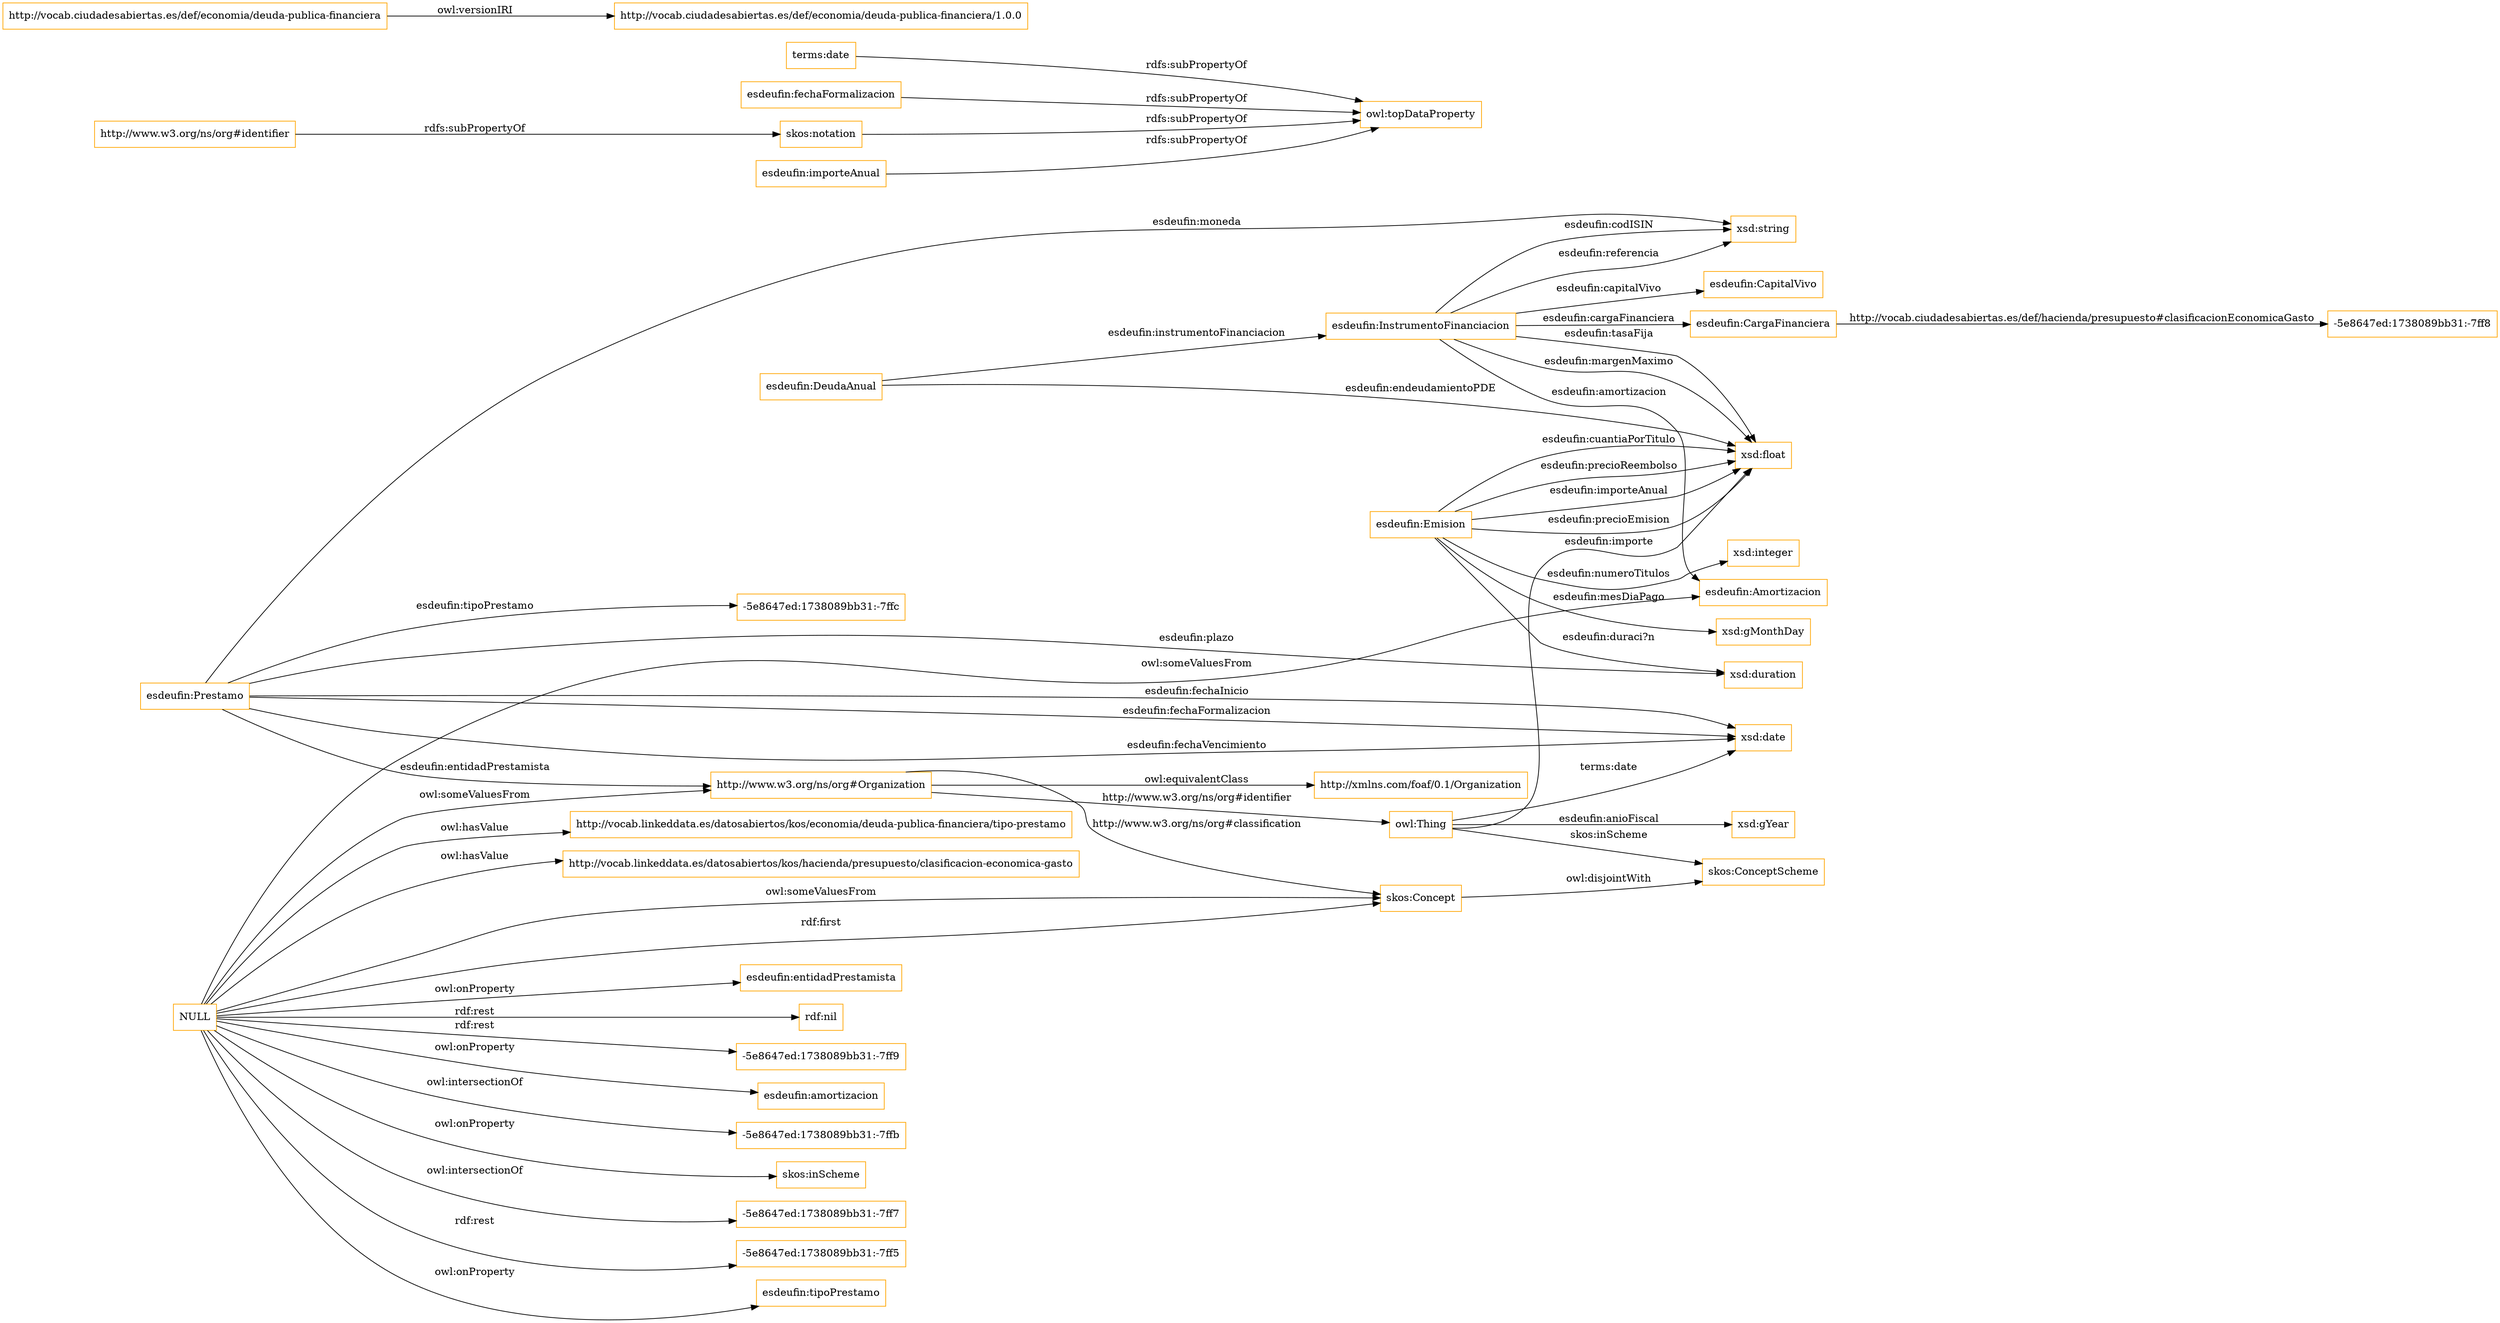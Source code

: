digraph ar2dtool_diagram { 
rankdir=LR;
size="1501"
node [shape = rectangle, color="orange"]; "esdeufin:CapitalVivo" "esdeufin:DeudaAnual" "esdeufin:Emision" "-5e8647ed:1738089bb31:-7ff8" "esdeufin:Amortizacion" "esdeufin:InstrumentoFinanciacion" "skos:ConceptScheme" "esdeufin:CargaFinanciera" "esdeufin:Prestamo" "http://xmlns.com/foaf/0.1/Organization" "skos:Concept" "http://www.w3.org/ns/org#Organization" "-5e8647ed:1738089bb31:-7ffc" ; /*classes style*/
	"terms:date" -> "owl:topDataProperty" [ label = "rdfs:subPropertyOf" ];
	"NULL" -> "-5e8647ed:1738089bb31:-7ff7" [ label = "owl:intersectionOf" ];
	"NULL" -> "-5e8647ed:1738089bb31:-7ff5" [ label = "rdf:rest" ];
	"NULL" -> "esdeufin:tipoPrestamo" [ label = "owl:onProperty" ];
	"NULL" -> "http://vocab.linkeddata.es/datosabiertos/kos/economia/deuda-publica-financiera/tipo-prestamo" [ label = "owl:hasValue" ];
	"NULL" -> "http://vocab.linkeddata.es/datosabiertos/kos/hacienda/presupuesto/clasificacion-economica-gasto" [ label = "owl:hasValue" ];
	"NULL" -> "skos:Concept" [ label = "rdf:first" ];
	"NULL" -> "esdeufin:entidadPrestamista" [ label = "owl:onProperty" ];
	"NULL" -> "rdf:nil" [ label = "rdf:rest" ];
	"NULL" -> "skos:Concept" [ label = "owl:someValuesFrom" ];
	"NULL" -> "http://www.w3.org/ns/org#Organization" [ label = "owl:someValuesFrom" ];
	"NULL" -> "-5e8647ed:1738089bb31:-7ff9" [ label = "rdf:rest" ];
	"NULL" -> "esdeufin:amortizacion" [ label = "owl:onProperty" ];
	"NULL" -> "esdeufin:Amortizacion" [ label = "owl:someValuesFrom" ];
	"NULL" -> "-5e8647ed:1738089bb31:-7ffb" [ label = "owl:intersectionOf" ];
	"NULL" -> "skos:inScheme" [ label = "owl:onProperty" ];
	"http://vocab.ciudadesabiertas.es/def/economia/deuda-publica-financiera" -> "http://vocab.ciudadesabiertas.es/def/economia/deuda-publica-financiera/1.0.0" [ label = "owl:versionIRI" ];
	"skos:Concept" -> "skos:ConceptScheme" [ label = "owl:disjointWith" ];
	"esdeufin:fechaFormalizacion" -> "owl:topDataProperty" [ label = "rdfs:subPropertyOf" ];
	"http://www.w3.org/ns/org#Organization" -> "http://xmlns.com/foaf/0.1/Organization" [ label = "owl:equivalentClass" ];
	"skos:notation" -> "owl:topDataProperty" [ label = "rdfs:subPropertyOf" ];
	"esdeufin:importeAnual" -> "owl:topDataProperty" [ label = "rdfs:subPropertyOf" ];
	"http://www.w3.org/ns/org#identifier" -> "skos:notation" [ label = "rdfs:subPropertyOf" ];
	"esdeufin:Emision" -> "xsd:integer" [ label = "esdeufin:numeroTitulos" ];
	"esdeufin:DeudaAnual" -> "xsd:float" [ label = "esdeufin:endeudamientoPDE" ];
	"esdeufin:Emision" -> "xsd:gMonthDay" [ label = "esdeufin:mesDiaPago" ];
	"owl:Thing" -> "xsd:date" [ label = "terms:date" ];
	"esdeufin:InstrumentoFinanciacion" -> "xsd:float" [ label = "esdeufin:margenMaximo" ];
	"esdeufin:CargaFinanciera" -> "-5e8647ed:1738089bb31:-7ff8" [ label = "http://vocab.ciudadesabiertas.es/def/hacienda/presupuesto#clasificacionEconomicaGasto" ];
	"esdeufin:InstrumentoFinanciacion" -> "xsd:string" [ label = "esdeufin:codISIN" ];
	"esdeufin:Prestamo" -> "xsd:date" [ label = "esdeufin:fechaVencimiento" ];
	"esdeufin:InstrumentoFinanciacion" -> "xsd:float" [ label = "esdeufin:tasaFija" ];
	"owl:Thing" -> "skos:ConceptScheme" [ label = "skos:inScheme" ];
	"esdeufin:InstrumentoFinanciacion" -> "xsd:string" [ label = "esdeufin:referencia" ];
	"esdeufin:InstrumentoFinanciacion" -> "esdeufin:Amortizacion" [ label = "esdeufin:amortizacion" ];
	"esdeufin:InstrumentoFinanciacion" -> "esdeufin:CapitalVivo" [ label = "esdeufin:capitalVivo" ];
	"esdeufin:Emision" -> "xsd:float" [ label = "esdeufin:importeAnual" ];
	"http://www.w3.org/ns/org#Organization" -> "owl:Thing" [ label = "http://www.w3.org/ns/org#identifier" ];
	"esdeufin:Prestamo" -> "xsd:string" [ label = "esdeufin:moneda" ];
	"http://www.w3.org/ns/org#Organization" -> "skos:Concept" [ label = "http://www.w3.org/ns/org#classification" ];
	"esdeufin:InstrumentoFinanciacion" -> "esdeufin:CargaFinanciera" [ label = "esdeufin:cargaFinanciera" ];
	"esdeufin:DeudaAnual" -> "esdeufin:InstrumentoFinanciacion" [ label = "esdeufin:instrumentoFinanciacion" ];
	"esdeufin:Emision" -> "xsd:float" [ label = "esdeufin:precioEmision" ];
	"esdeufin:Emision" -> "xsd:duration" [ label = "esdeufin:duraci?n" ];
	"esdeufin:Emision" -> "xsd:float" [ label = "esdeufin:cuantiaPorTitulo" ];
	"esdeufin:Prestamo" -> "xsd:duration" [ label = "esdeufin:plazo" ];
	"esdeufin:Prestamo" -> "-5e8647ed:1738089bb31:-7ffc" [ label = "esdeufin:tipoPrestamo" ];
	"esdeufin:Prestamo" -> "xsd:date" [ label = "esdeufin:fechaInicio" ];
	"owl:Thing" -> "xsd:gYear" [ label = "esdeufin:anioFiscal" ];
	"owl:Thing" -> "xsd:float" [ label = "esdeufin:importe" ];
	"esdeufin:Prestamo" -> "xsd:date" [ label = "esdeufin:fechaFormalizacion" ];
	"esdeufin:Emision" -> "xsd:float" [ label = "esdeufin:precioReembolso" ];
	"esdeufin:Prestamo" -> "http://www.w3.org/ns/org#Organization" [ label = "esdeufin:entidadPrestamista" ];

}
